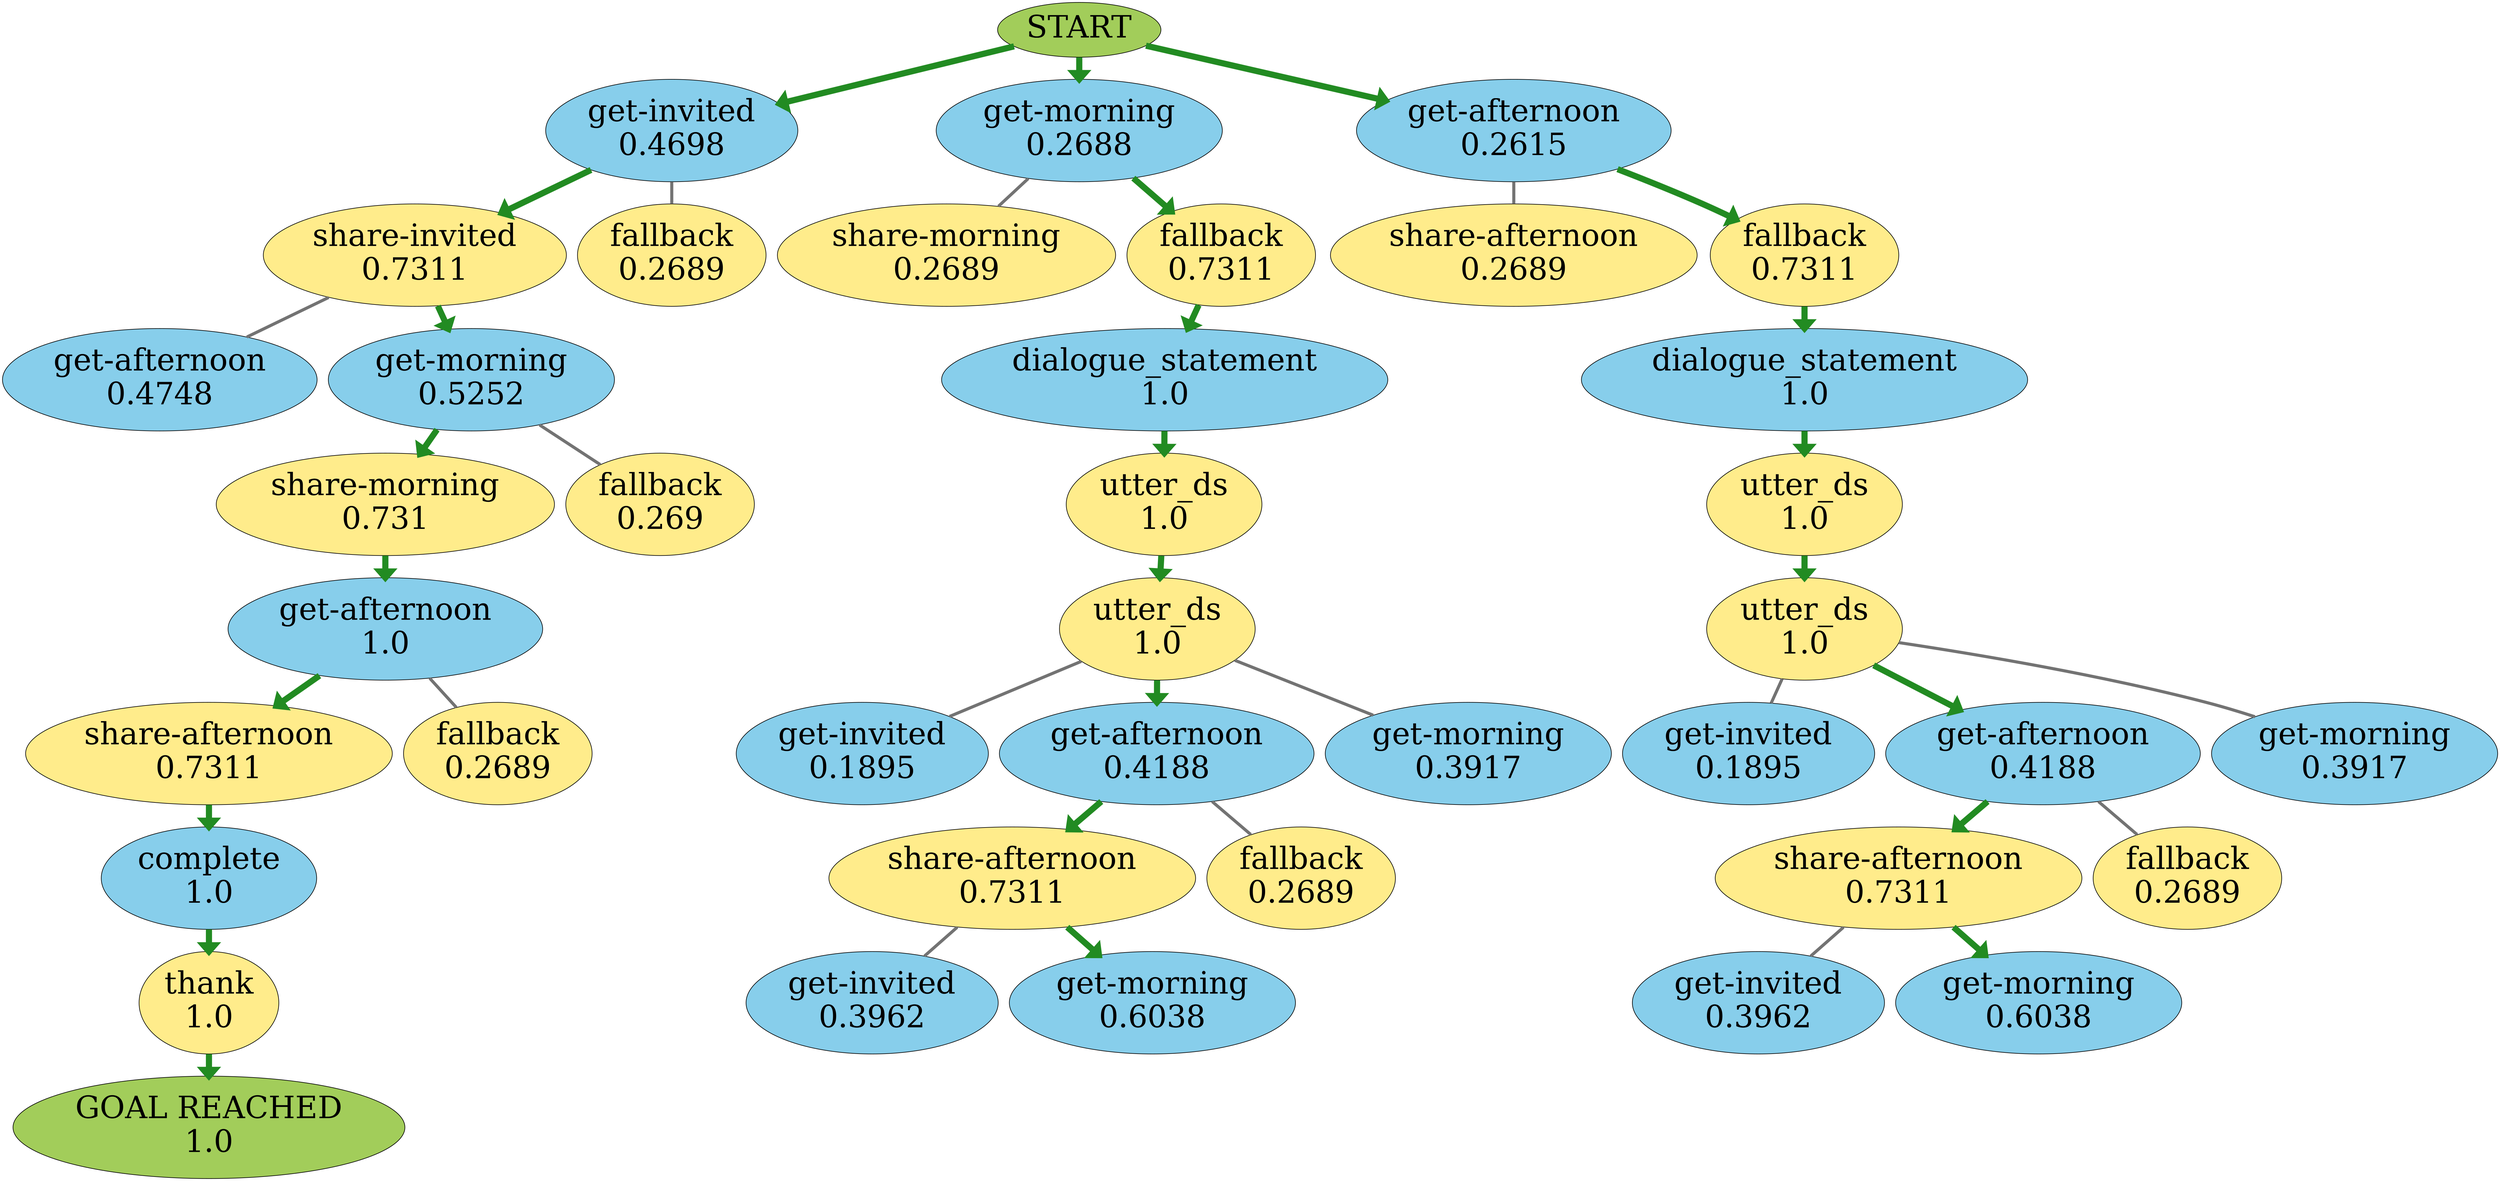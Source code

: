 strict digraph {
	0 [label=START fillcolor=darkolivegreen3 fontsize=50 style=filled]
	1 [label="get-invited
0.4698" fillcolor=skyblue fontsize=50 style=filled]
	0 -> 1 [arrowhead=normal color=purple penwidth=10.0]
	2 [label="get-morning
0.2688" fillcolor=skyblue fontsize=50 style=filled]
	0 -> 2 [arrowhead=normal color=purple penwidth=10.0]
	3 [label="get-afternoon
0.2615" fillcolor=skyblue fontsize=50 style=filled]
	0 -> 3 [arrowhead=normal color=purple penwidth=10.0]
	4 [label="share-invited
0.7311" fillcolor=lightgoldenrod1 fontsize=50 style=filled]
	1 -> 4 [arrowhead=normal color=purple penwidth=10.0]
	5 [label="fallback
0.2689" fillcolor=lightgoldenrod1 fontsize=50 style=filled]
	1 -> 5 [arrowhead=none color=grey45 penwidth=5.0]
	6 [label="share-morning
0.2689" fillcolor=lightgoldenrod1 fontsize=50 style=filled]
	2 -> 6 [arrowhead=none color=grey45 penwidth=5.0]
	7 [label="fallback
0.7311" fillcolor=lightgoldenrod1 fontsize=50 style=filled]
	2 -> 7 [arrowhead=normal color=purple penwidth=10.0]
	8 [label="share-afternoon
0.2689" fillcolor=lightgoldenrod1 fontsize=50 style=filled]
	3 -> 8 [arrowhead=none color=grey45 penwidth=5.0]
	9 [label="fallback
0.7311" fillcolor=lightgoldenrod1 fontsize=50 style=filled]
	3 -> 9 [arrowhead=normal color=purple penwidth=10.0]
	10 [label="get-afternoon
0.4748" fillcolor=skyblue fontsize=50 style=filled]
	4 -> 10 [arrowhead=none color=grey45 penwidth=5.0]
	11 [label="get-morning
0.5252" fillcolor=skyblue fontsize=50 style=filled]
	4 -> 11 [arrowhead=normal color=purple penwidth=10.0]
	12 [label="dialogue_statement
1.0" fillcolor=skyblue fontsize=50 style=filled]
	7 -> 12 [arrowhead=normal color=purple penwidth=10.0]
	13 [label="dialogue_statement
1.0" fillcolor=skyblue fontsize=50 style=filled]
	9 -> 13 [arrowhead=normal color=purple penwidth=10.0]
	14 [label="utter_ds
1.0" fillcolor=lightgoldenrod1 fontsize=50 style=filled]
	12 -> 14 [arrowhead=normal color=purple penwidth=10.0]
	15 [label="utter_ds
1.0" fillcolor=lightgoldenrod1 fontsize=50 style=filled]
	13 -> 15 [arrowhead=normal color=purple penwidth=10.0]
	16 [label="utter_ds
1.0" fillcolor=lightgoldenrod1 fontsize=50 style=filled]
	14 -> 16 [arrowhead=normal color=purple penwidth=10.0]
	17 [label="utter_ds
1.0" fillcolor=lightgoldenrod1 fontsize=50 style=filled]
	15 -> 17 [arrowhead=normal color=purple penwidth=10.0]
	18 [label="share-morning
0.731" fillcolor=lightgoldenrod1 fontsize=50 style=filled]
	11 -> 18 [arrowhead=normal color=purple penwidth=10.0]
	19 [label="fallback
0.269" fillcolor=lightgoldenrod1 fontsize=50 style=filled]
	11 -> 19 [arrowhead=none color=grey45 penwidth=5.0]
	20 [label="get-invited
0.1895" fillcolor=skyblue fontsize=50 style=filled]
	16 -> 20 [arrowhead=none color=grey45 penwidth=5.0]
	21 [label="get-afternoon
0.4188" fillcolor=skyblue fontsize=50 style=filled]
	16 -> 21 [arrowhead=normal color=purple penwidth=10.0]
	22 [label="get-morning
0.3917" fillcolor=skyblue fontsize=50 style=filled]
	16 -> 22 [arrowhead=none color=grey45 penwidth=5.0]
	23 [label="get-invited
0.1895" fillcolor=skyblue fontsize=50 style=filled]
	17 -> 23 [arrowhead=none color=grey45 penwidth=5.0]
	24 [label="get-afternoon
0.4188" fillcolor=skyblue fontsize=50 style=filled]
	17 -> 24 [arrowhead=normal color=purple penwidth=10.0]
	25 [label="get-morning
0.3917" fillcolor=skyblue fontsize=50 style=filled]
	17 -> 25 [arrowhead=none color=grey45 penwidth=5.0]
	26 [label="get-afternoon
1.0" fillcolor=skyblue fontsize=50 style=filled]
	18 -> 26 [arrowhead=normal color=purple penwidth=10.0]
	27 [label="share-afternoon
0.7311" fillcolor=lightgoldenrod1 fontsize=50 style=filled]
	26 -> 27 [arrowhead=normal color=purple penwidth=10.0]
	28 [label="fallback
0.2689" fillcolor=lightgoldenrod1 fontsize=50 style=filled]
	26 -> 28 [arrowhead=none color=grey45 penwidth=5.0]
	29 [label="share-afternoon
0.7311" fillcolor=lightgoldenrod1 fontsize=50 style=filled]
	21 -> 29 [arrowhead=normal color=purple penwidth=10.0]
	30 [label="fallback
0.2689" fillcolor=lightgoldenrod1 fontsize=50 style=filled]
	21 -> 30 [arrowhead=none color=grey45 penwidth=5.0]
	31 [label="share-afternoon
0.7311" fillcolor=lightgoldenrod1 fontsize=50 style=filled]
	24 -> 31 [arrowhead=normal color=purple penwidth=10.0]
	32 [label="fallback
0.2689" fillcolor=lightgoldenrod1 fontsize=50 style=filled]
	24 -> 32 [arrowhead=none color=grey45 penwidth=5.0]
	33 [label="complete
1.0" fillcolor=skyblue fontsize=50 style=filled]
	27 -> 33 [arrowhead=normal color=purple penwidth=10.0]
	34 [label="get-invited
0.3962" fillcolor=skyblue fontsize=50 style=filled]
	29 -> 34 [arrowhead=none color=grey45 penwidth=5.0]
	35 [label="get-morning
0.6038" fillcolor=skyblue fontsize=50 style=filled]
	29 -> 35 [arrowhead=normal color=purple penwidth=10.0]
	36 [label="get-invited
0.3962" fillcolor=skyblue fontsize=50 style=filled]
	31 -> 36 [arrowhead=none color=grey45 penwidth=5.0]
	37 [label="get-morning
0.6038" fillcolor=skyblue fontsize=50 style=filled]
	31 -> 37 [arrowhead=normal color=purple penwidth=10.0]
	38 [label="thank
1.0" fillcolor=lightgoldenrod1 fontsize=50 style=filled]
	33 -> 38 [arrowhead=normal color=purple penwidth=10.0]
	39 [label="GOAL REACHED
1.0" fillcolor=darkolivegreen3 fontsize=50 style=filled]
	38 -> 39 [color=forestgreen penwidth=10.0]
	0 -> 1 [arrowhead=normal color=forestgreen penwidth=10.0]
	1 -> 4 [arrowhead=normal color=forestgreen penwidth=10.0]
	4 -> 11 [arrowhead=normal color=forestgreen penwidth=10.0]
	11 -> 18 [arrowhead=normal color=forestgreen penwidth=10.0]
	18 -> 26 [arrowhead=normal color=forestgreen penwidth=10.0]
	26 -> 27 [arrowhead=normal color=forestgreen penwidth=10.0]
	27 -> 33 [arrowhead=normal color=forestgreen penwidth=10.0]
	33 -> 38 [arrowhead=normal color=forestgreen penwidth=10.0]
	0 -> 2 [arrowhead=normal color=forestgreen penwidth=10.0]
	2 -> 7 [arrowhead=normal color=forestgreen penwidth=10.0]
	7 -> 12 [arrowhead=normal color=forestgreen penwidth=10.0]
	12 -> 14 [arrowhead=normal color=forestgreen penwidth=10.0]
	14 -> 16 [arrowhead=normal color=forestgreen penwidth=10.0]
	16 -> 21 [arrowhead=normal color=forestgreen penwidth=10.0]
	21 -> 29 [arrowhead=normal color=forestgreen penwidth=10.0]
	29 -> 35 [arrowhead=normal color=forestgreen penwidth=10.0]
	0 -> 3 [arrowhead=normal color=forestgreen penwidth=10.0]
	3 -> 9 [arrowhead=normal color=forestgreen penwidth=10.0]
	9 -> 13 [arrowhead=normal color=forestgreen penwidth=10.0]
	13 -> 15 [arrowhead=normal color=forestgreen penwidth=10.0]
	15 -> 17 [arrowhead=normal color=forestgreen penwidth=10.0]
	17 -> 24 [arrowhead=normal color=forestgreen penwidth=10.0]
	24 -> 31 [arrowhead=normal color=forestgreen penwidth=10.0]
	31 -> 37 [arrowhead=normal color=forestgreen penwidth=10.0]
}
